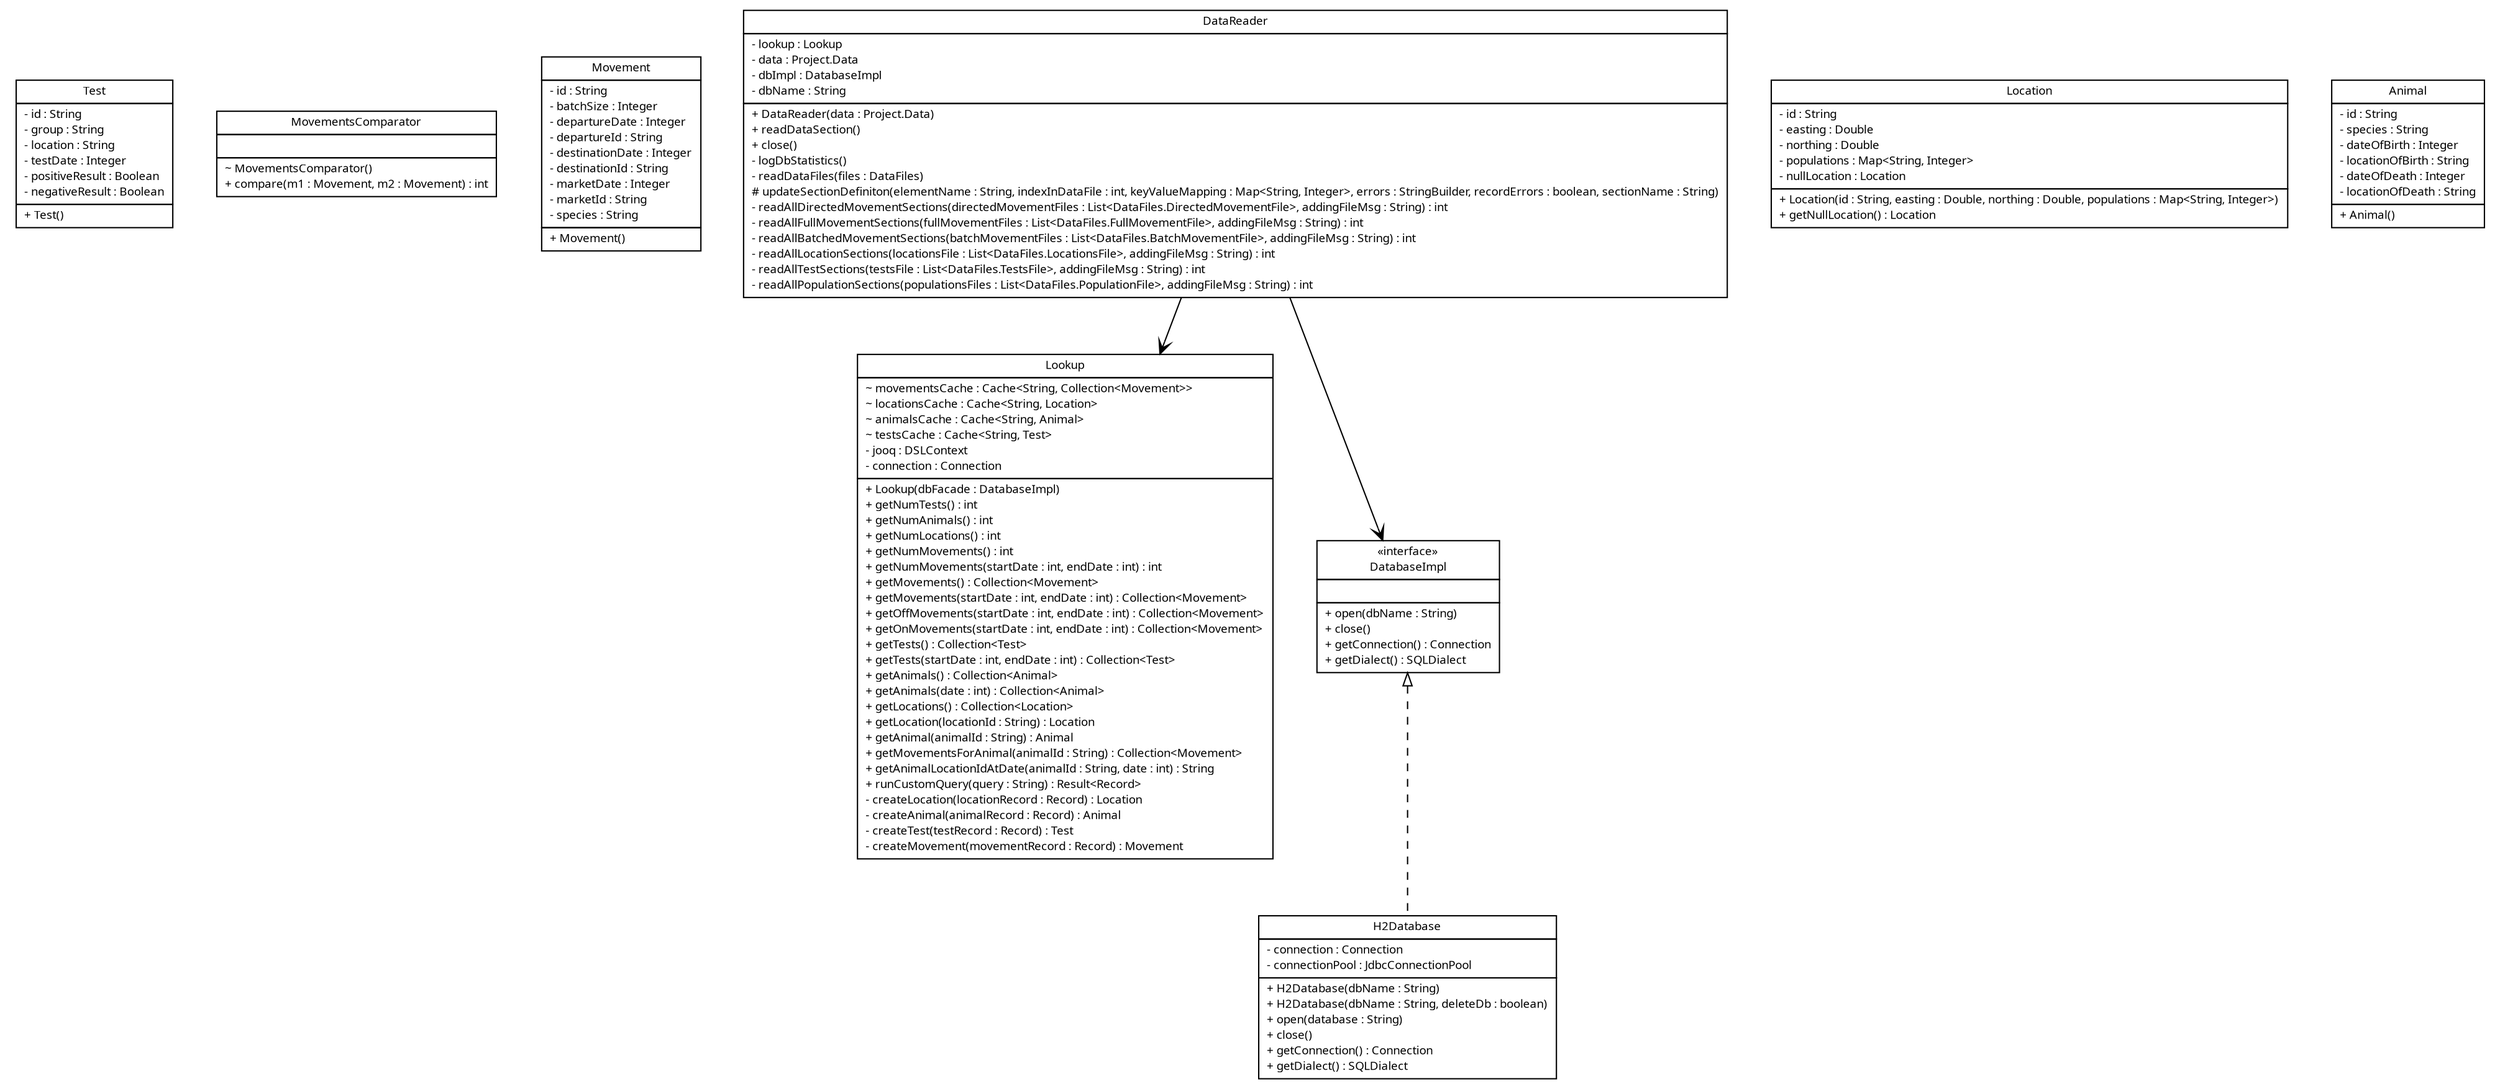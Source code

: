 #!/usr/local/bin/dot
#
# Class diagram 
# Generated by UMLGraph version R5_6 (http://www.umlgraph.org/)
#

digraph G {
	edge [fontname="Trebuchet MS",fontsize=10,labelfontname="Trebuchet MS",labelfontsize=10];
	node [fontname="Trebuchet MS",fontsize=10,shape=plaintext];
	nodesep=0.25;
	ranksep=0.5;
	// broadwick.data.Test
	c545 [label=<<table title="broadwick.data.Test" border="0" cellborder="1" cellspacing="0" cellpadding="2" port="p" href="./Test.html">
		<tr><td><table border="0" cellspacing="0" cellpadding="1">
<tr><td align="center" balign="center"><font face="Trebuchet MS"> Test </font></td></tr>
		</table></td></tr>
		<tr><td><table border="0" cellspacing="0" cellpadding="1">
<tr><td align="left" balign="left"> - id : String </td></tr>
<tr><td align="left" balign="left"> - group : String </td></tr>
<tr><td align="left" balign="left"> - location : String </td></tr>
<tr><td align="left" balign="left"> - testDate : Integer </td></tr>
<tr><td align="left" balign="left"> - positiveResult : Boolean </td></tr>
<tr><td align="left" balign="left"> - negativeResult : Boolean </td></tr>
		</table></td></tr>
		<tr><td><table border="0" cellspacing="0" cellpadding="1">
<tr><td align="left" balign="left"> + Test() </td></tr>
		</table></td></tr>
		</table>>, URL="./Test.html", fontname="Trebuchet MS", fontcolor="black", fontsize=9.0];
	// broadwick.data.MovementsComparator
	c546 [label=<<table title="broadwick.data.MovementsComparator" border="0" cellborder="1" cellspacing="0" cellpadding="2" port="p" href="./MovementsComparator.html">
		<tr><td><table border="0" cellspacing="0" cellpadding="1">
<tr><td align="center" balign="center"><font face="Trebuchet MS"> MovementsComparator </font></td></tr>
		</table></td></tr>
		<tr><td><table border="0" cellspacing="0" cellpadding="1">
<tr><td align="left" balign="left">  </td></tr>
		</table></td></tr>
		<tr><td><table border="0" cellspacing="0" cellpadding="1">
<tr><td align="left" balign="left"> ~ MovementsComparator() </td></tr>
<tr><td align="left" balign="left"> + compare(m1 : Movement, m2 : Movement) : int </td></tr>
		</table></td></tr>
		</table>>, URL="./MovementsComparator.html", fontname="Trebuchet MS", fontcolor="black", fontsize=9.0];
	// broadwick.data.Movement
	c547 [label=<<table title="broadwick.data.Movement" border="0" cellborder="1" cellspacing="0" cellpadding="2" port="p" href="./Movement.html">
		<tr><td><table border="0" cellspacing="0" cellpadding="1">
<tr><td align="center" balign="center"><font face="Trebuchet MS"> Movement </font></td></tr>
		</table></td></tr>
		<tr><td><table border="0" cellspacing="0" cellpadding="1">
<tr><td align="left" balign="left"> - id : String </td></tr>
<tr><td align="left" balign="left"> - batchSize : Integer </td></tr>
<tr><td align="left" balign="left"> - departureDate : Integer </td></tr>
<tr><td align="left" balign="left"> - departureId : String </td></tr>
<tr><td align="left" balign="left"> - destinationDate : Integer </td></tr>
<tr><td align="left" balign="left"> - destinationId : String </td></tr>
<tr><td align="left" balign="left"> - marketDate : Integer </td></tr>
<tr><td align="left" balign="left"> - marketId : String </td></tr>
<tr><td align="left" balign="left"> - species : String </td></tr>
		</table></td></tr>
		<tr><td><table border="0" cellspacing="0" cellpadding="1">
<tr><td align="left" balign="left"> + Movement() </td></tr>
		</table></td></tr>
		</table>>, URL="./Movement.html", fontname="Trebuchet MS", fontcolor="black", fontsize=9.0];
	// broadwick.data.Lookup
	c548 [label=<<table title="broadwick.data.Lookup" border="0" cellborder="1" cellspacing="0" cellpadding="2" port="p" href="./Lookup.html">
		<tr><td><table border="0" cellspacing="0" cellpadding="1">
<tr><td align="center" balign="center"><font face="Trebuchet MS"> Lookup </font></td></tr>
		</table></td></tr>
		<tr><td><table border="0" cellspacing="0" cellpadding="1">
<tr><td align="left" balign="left"> ~ movementsCache : Cache&lt;String, Collection&lt;Movement&gt;&gt; </td></tr>
<tr><td align="left" balign="left"> ~ locationsCache : Cache&lt;String, Location&gt; </td></tr>
<tr><td align="left" balign="left"> ~ animalsCache : Cache&lt;String, Animal&gt; </td></tr>
<tr><td align="left" balign="left"> ~ testsCache : Cache&lt;String, Test&gt; </td></tr>
<tr><td align="left" balign="left"> - jooq : DSLContext </td></tr>
<tr><td align="left" balign="left"> - connection : Connection </td></tr>
		</table></td></tr>
		<tr><td><table border="0" cellspacing="0" cellpadding="1">
<tr><td align="left" balign="left"> + Lookup(dbFacade : DatabaseImpl) </td></tr>
<tr><td align="left" balign="left"> + getNumTests() : int </td></tr>
<tr><td align="left" balign="left"> + getNumAnimals() : int </td></tr>
<tr><td align="left" balign="left"> + getNumLocations() : int </td></tr>
<tr><td align="left" balign="left"> + getNumMovements() : int </td></tr>
<tr><td align="left" balign="left"> + getNumMovements(startDate : int, endDate : int) : int </td></tr>
<tr><td align="left" balign="left"> + getMovements() : Collection&lt;Movement&gt; </td></tr>
<tr><td align="left" balign="left"> + getMovements(startDate : int, endDate : int) : Collection&lt;Movement&gt; </td></tr>
<tr><td align="left" balign="left"> + getOffMovements(startDate : int, endDate : int) : Collection&lt;Movement&gt; </td></tr>
<tr><td align="left" balign="left"> + getOnMovements(startDate : int, endDate : int) : Collection&lt;Movement&gt; </td></tr>
<tr><td align="left" balign="left"> + getTests() : Collection&lt;Test&gt; </td></tr>
<tr><td align="left" balign="left"> + getTests(startDate : int, endDate : int) : Collection&lt;Test&gt; </td></tr>
<tr><td align="left" balign="left"> + getAnimals() : Collection&lt;Animal&gt; </td></tr>
<tr><td align="left" balign="left"> + getAnimals(date : int) : Collection&lt;Animal&gt; </td></tr>
<tr><td align="left" balign="left"> + getLocations() : Collection&lt;Location&gt; </td></tr>
<tr><td align="left" balign="left"> + getLocation(locationId : String) : Location </td></tr>
<tr><td align="left" balign="left"> + getAnimal(animalId : String) : Animal </td></tr>
<tr><td align="left" balign="left"> + getMovementsForAnimal(animalId : String) : Collection&lt;Movement&gt; </td></tr>
<tr><td align="left" balign="left"> + getAnimalLocationIdAtDate(animalId : String, date : int) : String </td></tr>
<tr><td align="left" balign="left"> + runCustomQuery(query : String) : Result&lt;Record&gt; </td></tr>
<tr><td align="left" balign="left"> - createLocation(locationRecord : Record) : Location </td></tr>
<tr><td align="left" balign="left"> - createAnimal(animalRecord : Record) : Animal </td></tr>
<tr><td align="left" balign="left"> - createTest(testRecord : Record) : Test </td></tr>
<tr><td align="left" balign="left"> - createMovement(movementRecord : Record) : Movement </td></tr>
		</table></td></tr>
		</table>>, URL="./Lookup.html", fontname="Trebuchet MS", fontcolor="black", fontsize=9.0];
	// broadwick.data.Location
	c549 [label=<<table title="broadwick.data.Location" border="0" cellborder="1" cellspacing="0" cellpadding="2" port="p" href="./Location.html">
		<tr><td><table border="0" cellspacing="0" cellpadding="1">
<tr><td align="center" balign="center"><font face="Trebuchet MS"> Location </font></td></tr>
		</table></td></tr>
		<tr><td><table border="0" cellspacing="0" cellpadding="1">
<tr><td align="left" balign="left"> - id : String </td></tr>
<tr><td align="left" balign="left"> - easting : Double </td></tr>
<tr><td align="left" balign="left"> - northing : Double </td></tr>
<tr><td align="left" balign="left"> - populations : Map&lt;String, Integer&gt; </td></tr>
<tr><td align="left" balign="left"> - nullLocation : Location </td></tr>
		</table></td></tr>
		<tr><td><table border="0" cellspacing="0" cellpadding="1">
<tr><td align="left" balign="left"> + Location(id : String, easting : Double, northing : Double, populations : Map&lt;String, Integer&gt;) </td></tr>
<tr><td align="left" balign="left"> + getNullLocation() : Location </td></tr>
		</table></td></tr>
		</table>>, URL="./Location.html", fontname="Trebuchet MS", fontcolor="black", fontsize=9.0];
	// broadwick.data.H2Database
	c550 [label=<<table title="broadwick.data.H2Database" border="0" cellborder="1" cellspacing="0" cellpadding="2" port="p" href="./H2Database.html">
		<tr><td><table border="0" cellspacing="0" cellpadding="1">
<tr><td align="center" balign="center"><font face="Trebuchet MS"> H2Database </font></td></tr>
		</table></td></tr>
		<tr><td><table border="0" cellspacing="0" cellpadding="1">
<tr><td align="left" balign="left"> - connection : Connection </td></tr>
<tr><td align="left" balign="left"> - connectionPool : JdbcConnectionPool </td></tr>
		</table></td></tr>
		<tr><td><table border="0" cellspacing="0" cellpadding="1">
<tr><td align="left" balign="left"> + H2Database(dbName : String) </td></tr>
<tr><td align="left" balign="left"> + H2Database(dbName : String, deleteDb : boolean) </td></tr>
<tr><td align="left" balign="left"> + open(database : String) </td></tr>
<tr><td align="left" balign="left"> + close() </td></tr>
<tr><td align="left" balign="left"> + getConnection() : Connection </td></tr>
<tr><td align="left" balign="left"> + getDialect() : SQLDialect </td></tr>
		</table></td></tr>
		</table>>, URL="./H2Database.html", fontname="Trebuchet MS", fontcolor="black", fontsize=9.0];
	// broadwick.data.DataReader
	c551 [label=<<table title="broadwick.data.DataReader" border="0" cellborder="1" cellspacing="0" cellpadding="2" port="p" href="./DataReader.html">
		<tr><td><table border="0" cellspacing="0" cellpadding="1">
<tr><td align="center" balign="center"><font face="Trebuchet MS"> DataReader </font></td></tr>
		</table></td></tr>
		<tr><td><table border="0" cellspacing="0" cellpadding="1">
<tr><td align="left" balign="left"> - lookup : Lookup </td></tr>
<tr><td align="left" balign="left"> - data : Project.Data </td></tr>
<tr><td align="left" balign="left"> - dbImpl : DatabaseImpl </td></tr>
<tr><td align="left" balign="left"> - dbName : String </td></tr>
		</table></td></tr>
		<tr><td><table border="0" cellspacing="0" cellpadding="1">
<tr><td align="left" balign="left"> + DataReader(data : Project.Data) </td></tr>
<tr><td align="left" balign="left"> + readDataSection() </td></tr>
<tr><td align="left" balign="left"> + close() </td></tr>
<tr><td align="left" balign="left"> - logDbStatistics() </td></tr>
<tr><td align="left" balign="left"> - readDataFiles(files : DataFiles) </td></tr>
<tr><td align="left" balign="left"> # updateSectionDefiniton(elementName : String, indexInDataFile : int, keyValueMapping : Map&lt;String, Integer&gt;, errors : StringBuilder, recordErrors : boolean, sectionName : String) </td></tr>
<tr><td align="left" balign="left"> - readAllDirectedMovementSections(directedMovementFiles : List&lt;DataFiles.DirectedMovementFile&gt;, addingFileMsg : String) : int </td></tr>
<tr><td align="left" balign="left"> - readAllFullMovementSections(fullMovementFiles : List&lt;DataFiles.FullMovementFile&gt;, addingFileMsg : String) : int </td></tr>
<tr><td align="left" balign="left"> - readAllBatchedMovementSections(batchMovementFiles : List&lt;DataFiles.BatchMovementFile&gt;, addingFileMsg : String) : int </td></tr>
<tr><td align="left" balign="left"> - readAllLocationSections(locationsFile : List&lt;DataFiles.LocationsFile&gt;, addingFileMsg : String) : int </td></tr>
<tr><td align="left" balign="left"> - readAllTestSections(testsFile : List&lt;DataFiles.TestsFile&gt;, addingFileMsg : String) : int </td></tr>
<tr><td align="left" balign="left"> - readAllPopulationSections(populationsFiles : List&lt;DataFiles.PopulationFile&gt;, addingFileMsg : String) : int </td></tr>
		</table></td></tr>
		</table>>, URL="./DataReader.html", fontname="Trebuchet MS", fontcolor="black", fontsize=9.0];
	// broadwick.data.DatabaseImpl
	c552 [label=<<table title="broadwick.data.DatabaseImpl" border="0" cellborder="1" cellspacing="0" cellpadding="2" port="p" href="./DatabaseImpl.html">
		<tr><td><table border="0" cellspacing="0" cellpadding="1">
<tr><td align="center" balign="center"> &#171;interface&#187; </td></tr>
<tr><td align="center" balign="center"><font face="Trebuchet MS"> DatabaseImpl </font></td></tr>
		</table></td></tr>
		<tr><td><table border="0" cellspacing="0" cellpadding="1">
<tr><td align="left" balign="left">  </td></tr>
		</table></td></tr>
		<tr><td><table border="0" cellspacing="0" cellpadding="1">
<tr><td align="left" balign="left"> + open(dbName : String) </td></tr>
<tr><td align="left" balign="left"> + close() </td></tr>
<tr><td align="left" balign="left"> + getConnection() : Connection </td></tr>
<tr><td align="left" balign="left"> + getDialect() : SQLDialect </td></tr>
		</table></td></tr>
		</table>>, URL="./DatabaseImpl.html", fontname="Trebuchet MS", fontcolor="black", fontsize=9.0];
	// broadwick.data.Animal
	c553 [label=<<table title="broadwick.data.Animal" border="0" cellborder="1" cellspacing="0" cellpadding="2" port="p" href="./Animal.html">
		<tr><td><table border="0" cellspacing="0" cellpadding="1">
<tr><td align="center" balign="center"><font face="Trebuchet MS"> Animal </font></td></tr>
		</table></td></tr>
		<tr><td><table border="0" cellspacing="0" cellpadding="1">
<tr><td align="left" balign="left"> - id : String </td></tr>
<tr><td align="left" balign="left"> - species : String </td></tr>
<tr><td align="left" balign="left"> - dateOfBirth : Integer </td></tr>
<tr><td align="left" balign="left"> - locationOfBirth : String </td></tr>
<tr><td align="left" balign="left"> - dateOfDeath : Integer </td></tr>
<tr><td align="left" balign="left"> - locationOfDeath : String </td></tr>
		</table></td></tr>
		<tr><td><table border="0" cellspacing="0" cellpadding="1">
<tr><td align="left" balign="left"> + Animal() </td></tr>
		</table></td></tr>
		</table>>, URL="./Animal.html", fontname="Trebuchet MS", fontcolor="black", fontsize=9.0];
	//broadwick.data.H2Database implements broadwick.data.DatabaseImpl
	c552:p -> c550:p [dir=back,arrowtail=empty,style=dashed];
	// broadwick.data.DataReader NAVASSOC broadwick.data.Lookup
	c551:p -> c548:p [taillabel="", label="", headlabel="", fontname="Trebuchet MS", fontcolor="black", fontsize=10.0, color="black", arrowhead=open];
	// broadwick.data.DataReader NAVASSOC broadwick.data.DatabaseImpl
	c551:p -> c552:p [taillabel="", label="", headlabel="", fontname="Trebuchet MS", fontcolor="black", fontsize=10.0, color="black", arrowhead=open];
}

